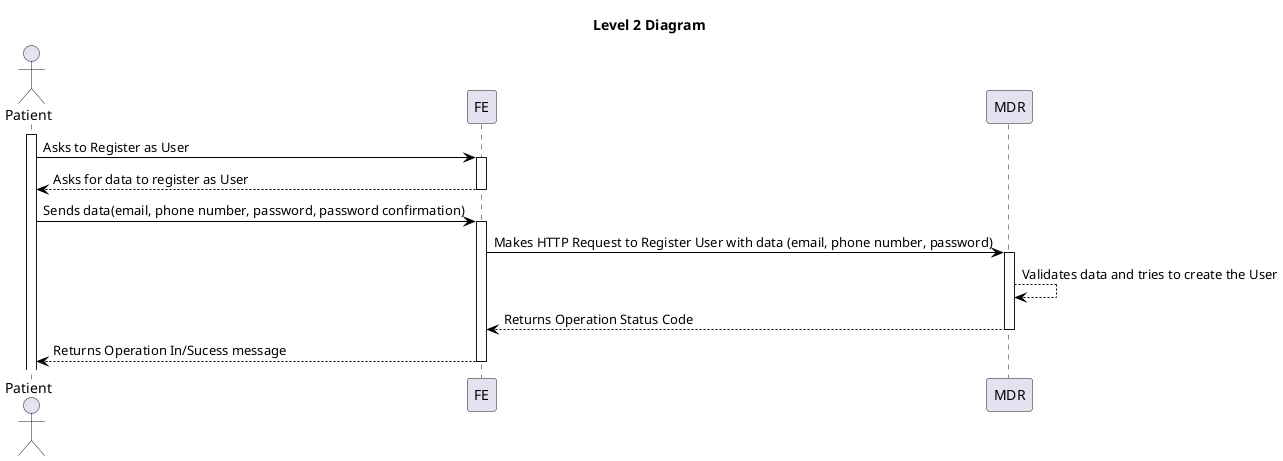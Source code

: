 @startuml level_2

title Level 2 Diagram

hide empty members
'skinparam Linetype ortho

skinparam class {
    BackgroundColor<<valueObject>> #D6EAF8
    BackgroundColor<<root>> #FDEBD0
    BackgroundColor<<service>> #D1F2EB
    BackgroundColor #FEF9E7
    ArrowColor Black
}

skinparam package {
    BackgroundColor #EBF5FB
}

actor Patient as P
participant "FE" as FE
participant "MDR" as MDR

activate P
P -> FE: Asks to Register as User
activate FE
FE --> P: Asks for data to register as User
deactivate FE
P -> FE: Sends data(email, phone number, password, password confirmation)
activate FE
FE -> MDR: Makes HTTP Request to Register User with data (email, phone number, password)
activate MDR
MDR --> MDR: Validates data and tries to create the User
MDR --> FE: Returns Operation Status Code
deactivate MDR
FE --> P: Returns Operation In/Sucess message
deactivate FE

@enduml